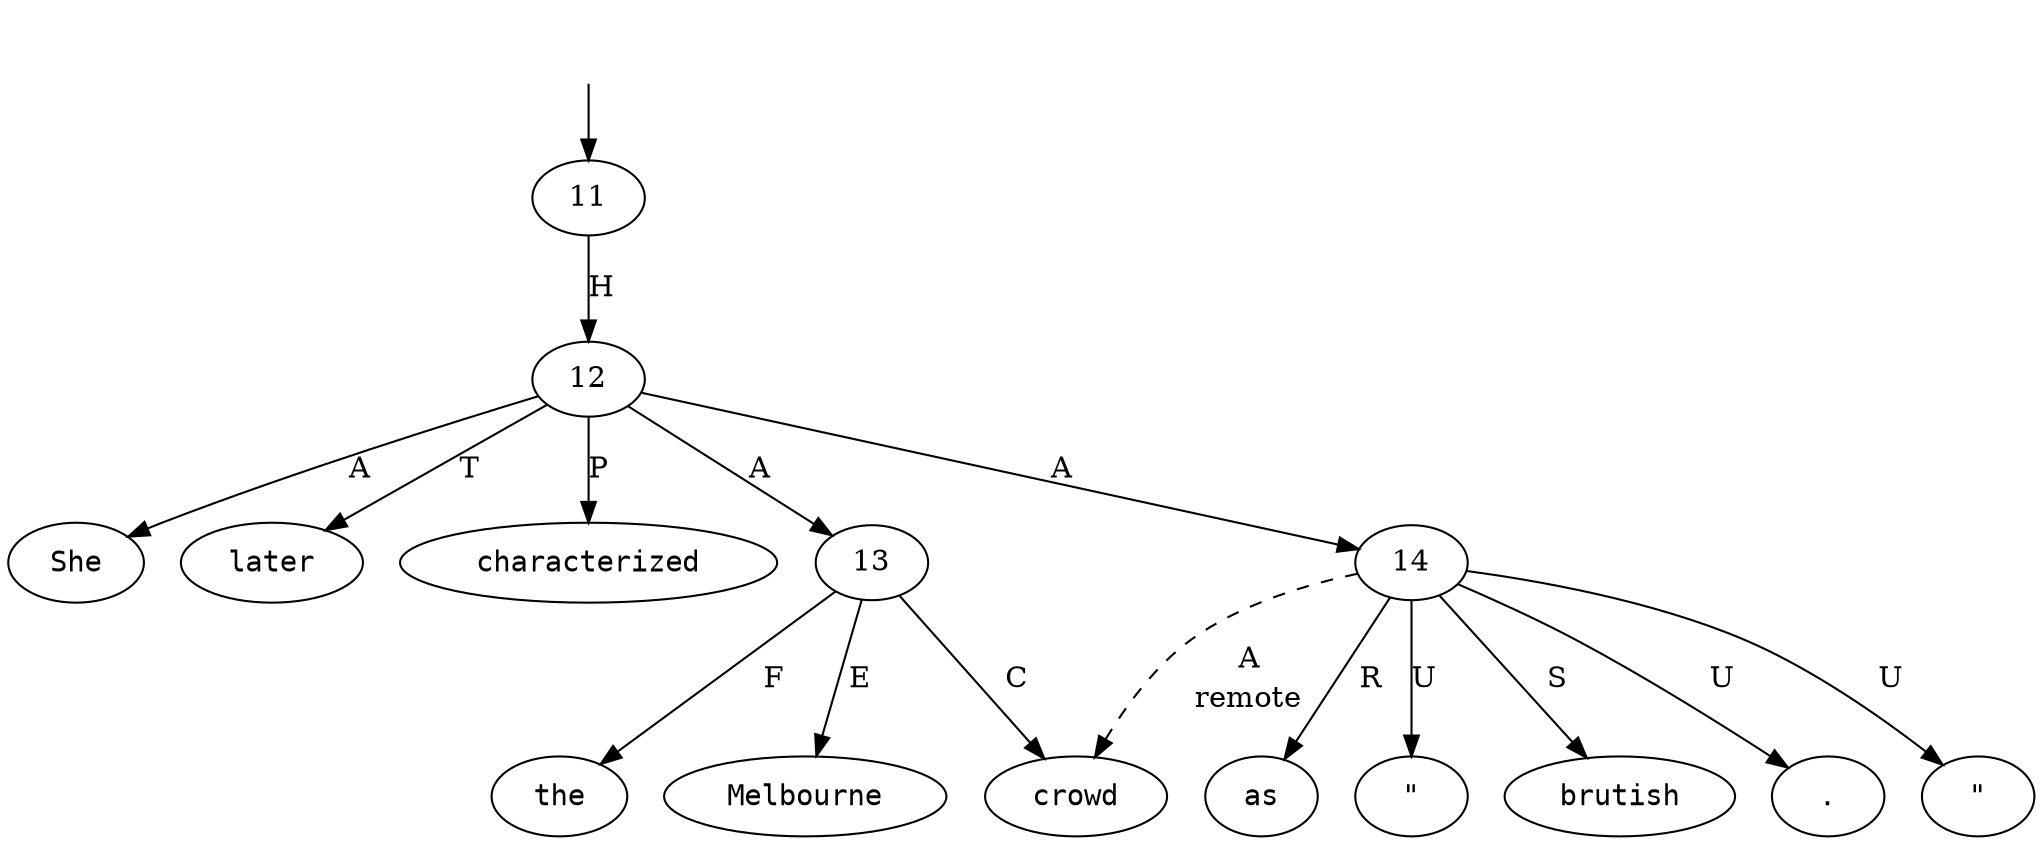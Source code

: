 digraph "532011" {
  top [ style=invis ];
  top -> 11;
  0 [ shape=oval, label=<<table align="center" border="0" cellspacing="0"><tr><td colspan="2"><font face="Courier">She</font></td></tr></table>> ];
  1 [ shape=oval, label=<<table align="center" border="0" cellspacing="0"><tr><td colspan="2"><font face="Courier">later</font></td></tr></table>> ];
  2 [ shape=oval, label=<<table align="center" border="0" cellspacing="0"><tr><td colspan="2"><font face="Courier">characterized</font></td></tr></table>> ];
  3 [ shape=oval, label=<<table align="center" border="0" cellspacing="0"><tr><td colspan="2"><font face="Courier">the</font></td></tr></table>> ];
  4 [ shape=oval, label=<<table align="center" border="0" cellspacing="0"><tr><td colspan="2"><font face="Courier">Melbourne</font></td></tr></table>> ];
  5 [ shape=oval, label=<<table align="center" border="0" cellspacing="0"><tr><td colspan="2"><font face="Courier">crowd</font></td></tr></table>> ];
  6 [ shape=oval, label=<<table align="center" border="0" cellspacing="0"><tr><td colspan="2"><font face="Courier">as</font></td></tr></table>> ];
  7 [ shape=oval, label=<<table align="center" border="0" cellspacing="0"><tr><td colspan="2"><font face="Courier">&quot;</font></td></tr></table>> ];
  8 [ shape=oval, label=<<table align="center" border="0" cellspacing="0"><tr><td colspan="2"><font face="Courier">brutish</font></td></tr></table>> ];
  9 [ shape=oval, label=<<table align="center" border="0" cellspacing="0"><tr><td colspan="2"><font face="Courier">.</font></td></tr></table>> ];
  10 [ shape=oval, label=<<table align="center" border="0" cellspacing="0"><tr><td colspan="2"><font face="Courier">&quot;</font></td></tr></table>> ];
  11 -> 12 [ label="H" ];
  12 -> 13 [ label="A" ];
  12 -> 1 [ label="T" ];
  12 -> 0 [ label="A" ];
  12 -> 2 [ label="P" ];
  12 -> 14 [ label="A" ];
  13 -> 3 [ label="F" ];
  13 -> 5 [ label="C" ];
  13 -> 4 [ label="E" ];
  14 -> 9 [ label="U" ];
  14 -> 5 [ label=<<table align="center" border="0" cellspacing="0"><tr><td colspan="1">A</td></tr><tr><td>remote</td></tr></table>>, style=dashed ];
  14 -> 7 [ label="U" ];
  14 -> 8 [ label="S" ];
  14 -> 10 [ label="U" ];
  14 -> 6 [ label="R" ];
}

